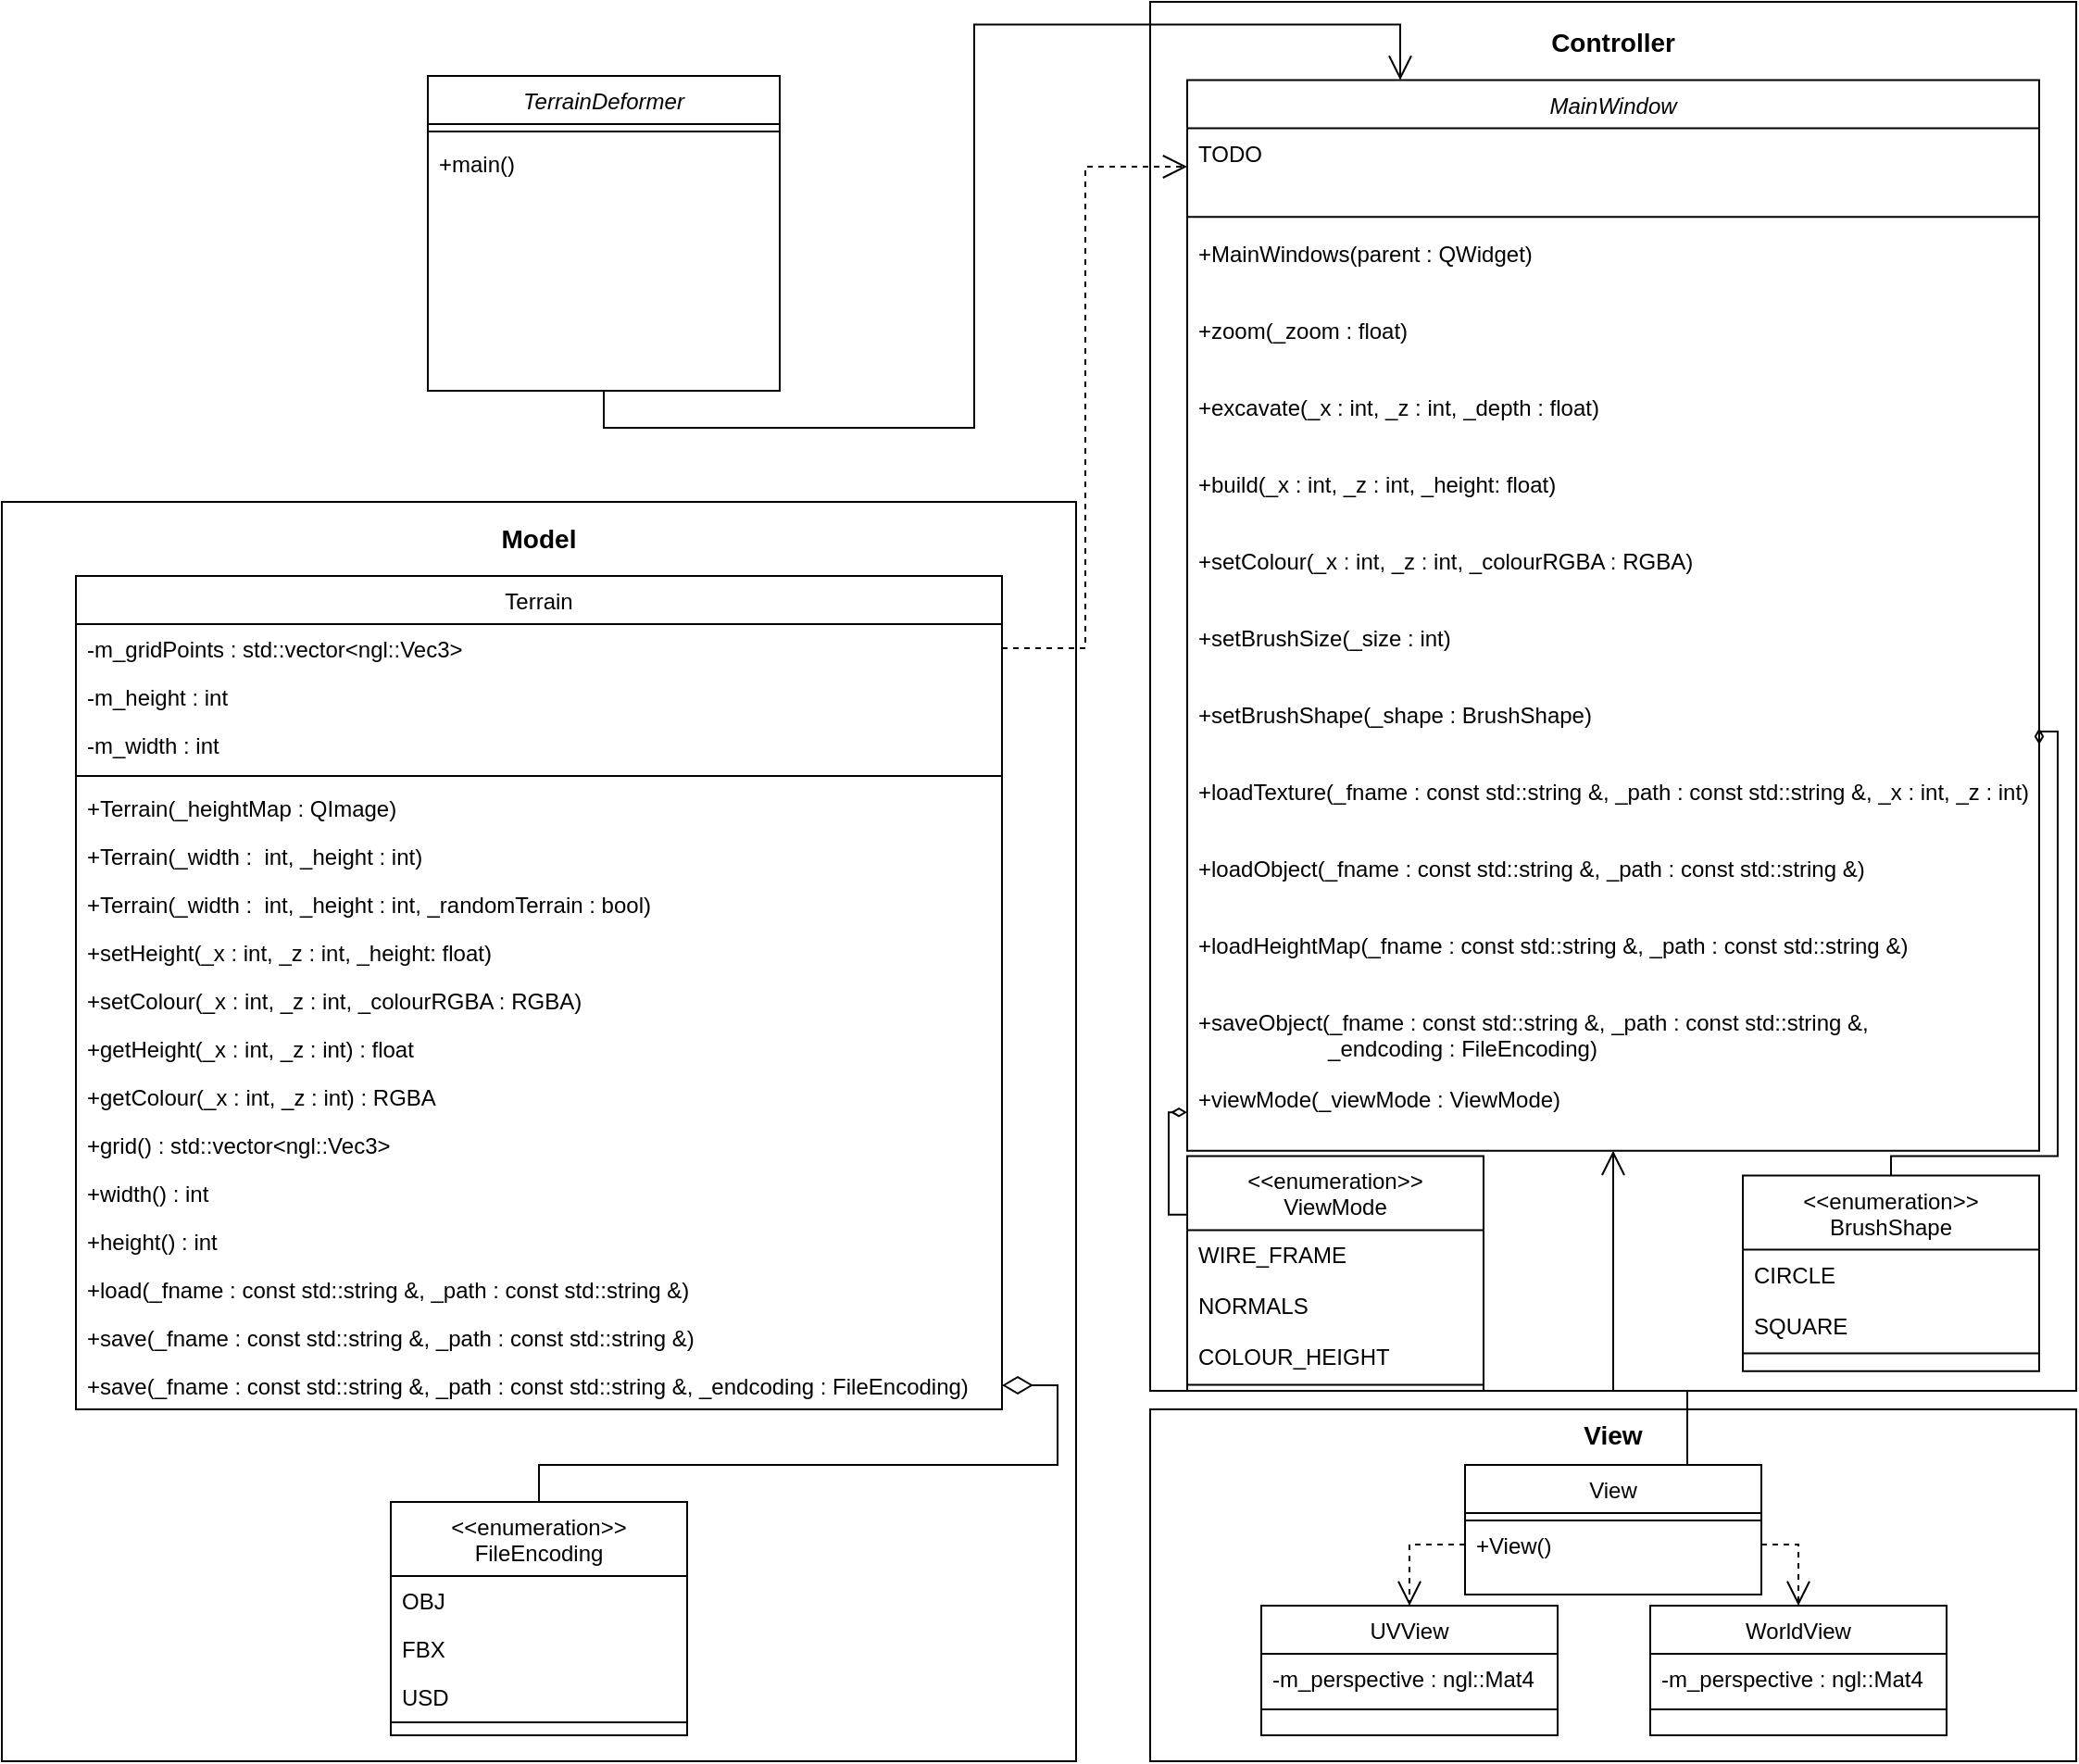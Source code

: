 <mxfile version="13.10.0" type="github">
  <diagram id="C5RBs43oDa-KdzZeNtuy" name="Page-1">
    <mxGraphModel dx="2858" dy="1007" grid="1" gridSize="10" guides="1" tooltips="1" connect="1" arrows="1" fold="1" page="1" pageScale="1" pageWidth="827" pageHeight="1169" math="0" shadow="0">
      <root>
        <mxCell id="WIyWlLk6GJQsqaUBKTNV-0" />
        <mxCell id="WIyWlLk6GJQsqaUBKTNV-1" parent="WIyWlLk6GJQsqaUBKTNV-0" />
        <mxCell id="r7S4rDcAENztv8tcb6Fl-35" value="" style="group" parent="WIyWlLk6GJQsqaUBKTNV-1" vertex="1" connectable="0">
          <mxGeometry x="-270" y="440" width="580" height="680" as="geometry" />
        </mxCell>
        <mxCell id="r7S4rDcAENztv8tcb6Fl-32" value="" style="rounded=0;whiteSpace=wrap;html=1;fillColor=none;" parent="r7S4rDcAENztv8tcb6Fl-35" vertex="1">
          <mxGeometry width="580" height="680" as="geometry" />
        </mxCell>
        <mxCell id="r7S4rDcAENztv8tcb6Fl-33" value="Model" style="text;html=1;strokeColor=none;fillColor=none;align=center;verticalAlign=middle;whiteSpace=wrap;rounded=0;fontSize=14;fontStyle=1" parent="r7S4rDcAENztv8tcb6Fl-35" vertex="1">
          <mxGeometry x="260" y="10" width="60" height="20" as="geometry" />
        </mxCell>
        <mxCell id="r7S4rDcAENztv8tcb6Fl-39" value="" style="group" parent="WIyWlLk6GJQsqaUBKTNV-1" vertex="1" connectable="0">
          <mxGeometry x="350" y="170" width="500" height="750" as="geometry" />
        </mxCell>
        <mxCell id="r7S4rDcAENztv8tcb6Fl-40" value="" style="rounded=0;whiteSpace=wrap;html=1;fillColor=none;" parent="r7S4rDcAENztv8tcb6Fl-39" vertex="1">
          <mxGeometry width="500" height="750" as="geometry" />
        </mxCell>
        <mxCell id="r7S4rDcAENztv8tcb6Fl-41" value="Controller" style="text;html=1;strokeColor=none;fillColor=none;align=center;verticalAlign=middle;whiteSpace=wrap;rounded=0;fontSize=14;fontStyle=1" parent="r7S4rDcAENztv8tcb6Fl-39" vertex="1">
          <mxGeometry x="224.138" y="11.029" width="51.724" height="22.059" as="geometry" />
        </mxCell>
        <mxCell id="r7S4rDcAENztv8tcb6Fl-42" value="MainWindow" style="swimlane;fontStyle=2;align=center;verticalAlign=top;childLayout=stackLayout;horizontal=1;startSize=26;horizontalStack=0;resizeParent=1;resizeLast=0;collapsible=1;marginBottom=0;rounded=0;shadow=0;strokeWidth=1;" parent="r7S4rDcAENztv8tcb6Fl-39" vertex="1">
          <mxGeometry x="20" y="42.25" width="460" height="578.128" as="geometry">
            <mxRectangle x="230" y="140" width="160" height="26" as="alternateBounds" />
          </mxGeometry>
        </mxCell>
        <mxCell id="r7S4rDcAENztv8tcb6Fl-43" value="TODO" style="text;align=left;verticalAlign=top;spacingLeft=4;spacingRight=4;overflow=hidden;rotatable=0;points=[[0,0.5],[1,0.5]];portConstraint=eastwest;" parent="r7S4rDcAENztv8tcb6Fl-42" vertex="1">
          <mxGeometry y="26" width="460" height="41.489" as="geometry" />
        </mxCell>
        <mxCell id="r7S4rDcAENztv8tcb6Fl-46" value="" style="line;html=1;strokeWidth=1;align=left;verticalAlign=middle;spacingTop=-1;spacingLeft=3;spacingRight=3;rotatable=0;labelPosition=right;points=[];portConstraint=eastwest;" parent="r7S4rDcAENztv8tcb6Fl-42" vertex="1">
          <mxGeometry y="67.489" width="460" height="12.766" as="geometry" />
        </mxCell>
        <mxCell id="r7S4rDcAENztv8tcb6Fl-47" value="+MainWindows(parent : QWidget)" style="text;align=left;verticalAlign=top;spacingLeft=4;spacingRight=4;overflow=hidden;rotatable=0;points=[[0,0.5],[1,0.5]];portConstraint=eastwest;" parent="r7S4rDcAENztv8tcb6Fl-42" vertex="1">
          <mxGeometry y="80.255" width="460" height="41.489" as="geometry" />
        </mxCell>
        <mxCell id="zmSMkZhiGdsvBVy468h6-0" value="+zoom(_zoom : float)" style="text;align=left;verticalAlign=top;spacingLeft=4;spacingRight=4;overflow=hidden;rotatable=0;points=[[0,0.5],[1,0.5]];portConstraint=eastwest;" vertex="1" parent="r7S4rDcAENztv8tcb6Fl-42">
          <mxGeometry y="121.745" width="460" height="41.489" as="geometry" />
        </mxCell>
        <mxCell id="zmSMkZhiGdsvBVy468h6-1" value="+excavate(_x : int, _z : int, _depth : float)" style="text;align=left;verticalAlign=top;spacingLeft=4;spacingRight=4;overflow=hidden;rotatable=0;points=[[0,0.5],[1,0.5]];portConstraint=eastwest;" vertex="1" parent="r7S4rDcAENztv8tcb6Fl-42">
          <mxGeometry y="163.234" width="460" height="41.489" as="geometry" />
        </mxCell>
        <mxCell id="zmSMkZhiGdsvBVy468h6-2" value="+build(_x : int, _z : int, _height: float)" style="text;align=left;verticalAlign=top;spacingLeft=4;spacingRight=4;overflow=hidden;rotatable=0;points=[[0,0.5],[1,0.5]];portConstraint=eastwest;" vertex="1" parent="r7S4rDcAENztv8tcb6Fl-42">
          <mxGeometry y="204.723" width="460" height="41.489" as="geometry" />
        </mxCell>
        <mxCell id="zmSMkZhiGdsvBVy468h6-3" value="+setColour(_x : int, _z : int, _colourRGBA : RGBA)" style="text;align=left;verticalAlign=top;spacingLeft=4;spacingRight=4;overflow=hidden;rotatable=0;points=[[0,0.5],[1,0.5]];portConstraint=eastwest;" vertex="1" parent="r7S4rDcAENztv8tcb6Fl-42">
          <mxGeometry y="246.213" width="460" height="41.489" as="geometry" />
        </mxCell>
        <mxCell id="zmSMkZhiGdsvBVy468h6-9" value="+setBrushSize(_size : int)" style="text;align=left;verticalAlign=top;spacingLeft=4;spacingRight=4;overflow=hidden;rotatable=0;points=[[0,0.5],[1,0.5]];portConstraint=eastwest;" vertex="1" parent="r7S4rDcAENztv8tcb6Fl-42">
          <mxGeometry y="287.702" width="460" height="41.489" as="geometry" />
        </mxCell>
        <mxCell id="zmSMkZhiGdsvBVy468h6-10" value="+setBrushShape(_shape : BrushShape)" style="text;align=left;verticalAlign=top;spacingLeft=4;spacingRight=4;overflow=hidden;rotatable=0;points=[[0,0.5],[1,0.5]];portConstraint=eastwest;" vertex="1" parent="r7S4rDcAENztv8tcb6Fl-42">
          <mxGeometry y="329.191" width="460" height="41.489" as="geometry" />
        </mxCell>
        <mxCell id="zmSMkZhiGdsvBVy468h6-4" value="+loadTexture(_fname : const std::string &amp;, _path : const std::string &amp;, _x : int, _z : int)" style="text;align=left;verticalAlign=top;spacingLeft=4;spacingRight=4;overflow=hidden;rotatable=0;points=[[0,0.5],[1,0.5]];portConstraint=eastwest;" vertex="1" parent="r7S4rDcAENztv8tcb6Fl-42">
          <mxGeometry y="370.681" width="460" height="41.489" as="geometry" />
        </mxCell>
        <mxCell id="zmSMkZhiGdsvBVy468h6-5" value="+loadObject(_fname : const std::string &amp;, _path : const std::string &amp;)" style="text;align=left;verticalAlign=top;spacingLeft=4;spacingRight=4;overflow=hidden;rotatable=0;points=[[0,0.5],[1,0.5]];portConstraint=eastwest;" vertex="1" parent="r7S4rDcAENztv8tcb6Fl-42">
          <mxGeometry y="412.17" width="460" height="41.489" as="geometry" />
        </mxCell>
        <mxCell id="zmSMkZhiGdsvBVy468h6-6" value="+loadHeightMap(_fname : const std::string &amp;, _path : const std::string &amp;)" style="text;align=left;verticalAlign=top;spacingLeft=4;spacingRight=4;overflow=hidden;rotatable=0;points=[[0,0.5],[1,0.5]];portConstraint=eastwest;" vertex="1" parent="r7S4rDcAENztv8tcb6Fl-42">
          <mxGeometry y="453.66" width="460" height="41.489" as="geometry" />
        </mxCell>
        <mxCell id="zmSMkZhiGdsvBVy468h6-8" value="+saveObject(_fname : const std::string &amp;, _path : const std::string &amp;,&#xa;                     _endcoding : FileEncoding)" style="text;align=left;verticalAlign=top;spacingLeft=4;spacingRight=4;overflow=hidden;rotatable=0;points=[[0,0.5],[1,0.5]];portConstraint=eastwest;" vertex="1" parent="r7S4rDcAENztv8tcb6Fl-42">
          <mxGeometry y="495.149" width="460" height="41.489" as="geometry" />
        </mxCell>
        <mxCell id="zmSMkZhiGdsvBVy468h6-7" value="+viewMode(_viewMode : ViewMode)" style="text;align=left;verticalAlign=top;spacingLeft=4;spacingRight=4;overflow=hidden;rotatable=0;points=[[0,0.5],[1,0.5]];portConstraint=eastwest;" vertex="1" parent="r7S4rDcAENztv8tcb6Fl-42">
          <mxGeometry y="536.638" width="460" height="41.489" as="geometry" />
        </mxCell>
        <mxCell id="zmSMkZhiGdsvBVy468h6-11" value="&lt;&lt;enumeration&gt;&gt;&#xa;BrushShape" style="swimlane;fontStyle=0;align=center;verticalAlign=top;childLayout=stackLayout;horizontal=1;startSize=40;horizontalStack=0;resizeParent=1;resizeLast=0;collapsible=1;marginBottom=0;rounded=0;shadow=0;strokeWidth=1;" vertex="1" parent="r7S4rDcAENztv8tcb6Fl-39">
          <mxGeometry x="320" y="633.803" width="160" height="105.634" as="geometry">
            <mxRectangle x="340" y="380" width="170" height="26" as="alternateBounds" />
          </mxGeometry>
        </mxCell>
        <mxCell id="zmSMkZhiGdsvBVy468h6-12" value="CIRCLE" style="text;align=left;verticalAlign=top;spacingLeft=4;spacingRight=4;overflow=hidden;rotatable=0;points=[[0,0.5],[1,0.5]];portConstraint=eastwest;" vertex="1" parent="zmSMkZhiGdsvBVy468h6-11">
          <mxGeometry y="40" width="160" height="27.465" as="geometry" />
        </mxCell>
        <mxCell id="zmSMkZhiGdsvBVy468h6-13" value="SQUARE" style="text;align=left;verticalAlign=top;spacingLeft=4;spacingRight=4;overflow=hidden;rotatable=0;points=[[0,0.5],[1,0.5]];portConstraint=eastwest;" vertex="1" parent="zmSMkZhiGdsvBVy468h6-11">
          <mxGeometry y="67.465" width="160" height="27.465" as="geometry" />
        </mxCell>
        <mxCell id="zmSMkZhiGdsvBVy468h6-15" value="" style="line;html=1;strokeWidth=1;align=left;verticalAlign=middle;spacingTop=-1;spacingLeft=3;spacingRight=3;rotatable=0;labelPosition=right;points=[];portConstraint=eastwest;" vertex="1" parent="zmSMkZhiGdsvBVy468h6-11">
          <mxGeometry y="94.93" width="160" height="2.113" as="geometry" />
        </mxCell>
        <mxCell id="zmSMkZhiGdsvBVy468h6-16" style="edgeStyle=orthogonalEdgeStyle;rounded=0;orthogonalLoop=1;jettySize=auto;html=1;exitX=1;exitY=0.5;exitDx=0;exitDy=0;entryX=0.5;entryY=0;entryDx=0;entryDy=0;endArrow=none;endFill=0;startArrow=diamondThin;startFill=0;" edge="1" parent="r7S4rDcAENztv8tcb6Fl-39" source="zmSMkZhiGdsvBVy468h6-10" target="zmSMkZhiGdsvBVy468h6-11">
          <mxGeometry relative="1" as="geometry">
            <Array as="points">
              <mxPoint x="490" y="394.014" />
              <mxPoint x="490" y="623.239" />
              <mxPoint x="400" y="623.239" />
            </Array>
          </mxGeometry>
        </mxCell>
        <mxCell id="zmSMkZhiGdsvBVy468h6-17" value="&lt;&lt;enumeration&gt;&gt;&#xa;ViewMode" style="swimlane;fontStyle=0;align=center;verticalAlign=top;childLayout=stackLayout;horizontal=1;startSize=40;horizontalStack=0;resizeParent=1;resizeLast=0;collapsible=1;marginBottom=0;rounded=0;shadow=0;strokeWidth=1;" vertex="1" parent="r7S4rDcAENztv8tcb6Fl-39">
          <mxGeometry x="20" y="623.243" width="160" height="126.761" as="geometry">
            <mxRectangle x="340" y="380" width="170" height="26" as="alternateBounds" />
          </mxGeometry>
        </mxCell>
        <mxCell id="zmSMkZhiGdsvBVy468h6-18" value="WIRE_FRAME" style="text;align=left;verticalAlign=top;spacingLeft=4;spacingRight=4;overflow=hidden;rotatable=0;points=[[0,0.5],[1,0.5]];portConstraint=eastwest;" vertex="1" parent="zmSMkZhiGdsvBVy468h6-17">
          <mxGeometry y="40" width="160" height="27.465" as="geometry" />
        </mxCell>
        <mxCell id="zmSMkZhiGdsvBVy468h6-21" value="NORMALS" style="text;align=left;verticalAlign=top;spacingLeft=4;spacingRight=4;overflow=hidden;rotatable=0;points=[[0,0.5],[1,0.5]];portConstraint=eastwest;" vertex="1" parent="zmSMkZhiGdsvBVy468h6-17">
          <mxGeometry y="67.465" width="160" height="27.465" as="geometry" />
        </mxCell>
        <mxCell id="zmSMkZhiGdsvBVy468h6-19" value="COLOUR_HEIGHT" style="text;align=left;verticalAlign=top;spacingLeft=4;spacingRight=4;overflow=hidden;rotatable=0;points=[[0,0.5],[1,0.5]];portConstraint=eastwest;" vertex="1" parent="zmSMkZhiGdsvBVy468h6-17">
          <mxGeometry y="94.93" width="160" height="27.465" as="geometry" />
        </mxCell>
        <mxCell id="zmSMkZhiGdsvBVy468h6-20" value="" style="line;html=1;strokeWidth=1;align=left;verticalAlign=middle;spacingTop=-1;spacingLeft=3;spacingRight=3;rotatable=0;labelPosition=right;points=[];portConstraint=eastwest;" vertex="1" parent="zmSMkZhiGdsvBVy468h6-17">
          <mxGeometry y="122.394" width="160" height="2.113" as="geometry" />
        </mxCell>
        <mxCell id="zmSMkZhiGdsvBVy468h6-22" style="edgeStyle=orthogonalEdgeStyle;rounded=0;orthogonalLoop=1;jettySize=auto;html=1;exitX=0;exitY=0.5;exitDx=0;exitDy=0;entryX=0;entryY=0.25;entryDx=0;entryDy=0;startArrow=diamondThin;startFill=0;endArrow=none;endFill=0;" edge="1" parent="r7S4rDcAENztv8tcb6Fl-39" source="zmSMkZhiGdsvBVy468h6-7" target="zmSMkZhiGdsvBVy468h6-17">
          <mxGeometry relative="1" as="geometry">
            <Array as="points">
              <mxPoint x="10" y="600" />
              <mxPoint x="10" y="655" />
            </Array>
          </mxGeometry>
        </mxCell>
        <mxCell id="zkfFHV4jXpPFQw0GAbJ--6" value="Terrain" style="swimlane;fontStyle=0;align=center;verticalAlign=top;childLayout=stackLayout;horizontal=1;startSize=26;horizontalStack=0;resizeParent=1;resizeLast=0;collapsible=1;marginBottom=0;rounded=0;shadow=0;strokeWidth=1;" parent="WIyWlLk6GJQsqaUBKTNV-1" vertex="1">
          <mxGeometry x="-230" y="480" width="500" height="450" as="geometry">
            <mxRectangle x="80" y="480" width="160" height="26" as="alternateBounds" />
          </mxGeometry>
        </mxCell>
        <mxCell id="zkfFHV4jXpPFQw0GAbJ--7" value="-m_gridPoints : std::vector&lt;ngl::Vec3&gt;" style="text;align=left;verticalAlign=top;spacingLeft=4;spacingRight=4;overflow=hidden;rotatable=0;points=[[0,0.5],[1,0.5]];portConstraint=eastwest;" parent="zkfFHV4jXpPFQw0GAbJ--6" vertex="1">
          <mxGeometry y="26" width="500" height="26" as="geometry" />
        </mxCell>
        <mxCell id="r7S4rDcAENztv8tcb6Fl-4" value="-m_height : int" style="text;align=left;verticalAlign=top;spacingLeft=4;spacingRight=4;overflow=hidden;rotatable=0;points=[[0,0.5],[1,0.5]];portConstraint=eastwest;" parent="zkfFHV4jXpPFQw0GAbJ--6" vertex="1">
          <mxGeometry y="52" width="500" height="26" as="geometry" />
        </mxCell>
        <mxCell id="r7S4rDcAENztv8tcb6Fl-5" value="-m_width : int" style="text;align=left;verticalAlign=top;spacingLeft=4;spacingRight=4;overflow=hidden;rotatable=0;points=[[0,0.5],[1,0.5]];portConstraint=eastwest;" parent="zkfFHV4jXpPFQw0GAbJ--6" vertex="1">
          <mxGeometry y="78" width="500" height="26" as="geometry" />
        </mxCell>
        <mxCell id="zkfFHV4jXpPFQw0GAbJ--9" value="" style="line;html=1;strokeWidth=1;align=left;verticalAlign=middle;spacingTop=-1;spacingLeft=3;spacingRight=3;rotatable=0;labelPosition=right;points=[];portConstraint=eastwest;" parent="zkfFHV4jXpPFQw0GAbJ--6" vertex="1">
          <mxGeometry y="104" width="500" height="8" as="geometry" />
        </mxCell>
        <mxCell id="zkfFHV4jXpPFQw0GAbJ--11" value="+Terrain(_heightMap : QImage)" style="text;align=left;verticalAlign=top;spacingLeft=4;spacingRight=4;overflow=hidden;rotatable=0;points=[[0,0.5],[1,0.5]];portConstraint=eastwest;" parent="zkfFHV4jXpPFQw0GAbJ--6" vertex="1">
          <mxGeometry y="112" width="500" height="26" as="geometry" />
        </mxCell>
        <mxCell id="r7S4rDcAENztv8tcb6Fl-6" value="+Terrain(_width :  int, _height : int)" style="text;align=left;verticalAlign=top;spacingLeft=4;spacingRight=4;overflow=hidden;rotatable=0;points=[[0,0.5],[1,0.5]];portConstraint=eastwest;" parent="zkfFHV4jXpPFQw0GAbJ--6" vertex="1">
          <mxGeometry y="138" width="500" height="26" as="geometry" />
        </mxCell>
        <mxCell id="r7S4rDcAENztv8tcb6Fl-7" value="+Terrain(_width :  int, _height : int, _randomTerrain : bool)" style="text;align=left;verticalAlign=top;spacingLeft=4;spacingRight=4;overflow=hidden;rotatable=0;points=[[0,0.5],[1,0.5]];portConstraint=eastwest;" parent="zkfFHV4jXpPFQw0GAbJ--6" vertex="1">
          <mxGeometry y="164" width="500" height="26" as="geometry" />
        </mxCell>
        <mxCell id="r7S4rDcAENztv8tcb6Fl-0" value="+setHeight(_x : int, _z : int, _height: float)" style="text;align=left;verticalAlign=top;spacingLeft=4;spacingRight=4;overflow=hidden;rotatable=0;points=[[0,0.5],[1,0.5]];portConstraint=eastwest;" parent="zkfFHV4jXpPFQw0GAbJ--6" vertex="1">
          <mxGeometry y="190" width="500" height="26" as="geometry" />
        </mxCell>
        <mxCell id="r7S4rDcAENztv8tcb6Fl-1" value="+setColour(_x : int, _z : int, _colourRGBA : RGBA)" style="text;align=left;verticalAlign=top;spacingLeft=4;spacingRight=4;overflow=hidden;rotatable=0;points=[[0,0.5],[1,0.5]];portConstraint=eastwest;" parent="zkfFHV4jXpPFQw0GAbJ--6" vertex="1">
          <mxGeometry y="216" width="500" height="26" as="geometry" />
        </mxCell>
        <mxCell id="r7S4rDcAENztv8tcb6Fl-16" value="+getHeight(_x : int, _z : int) : float" style="text;align=left;verticalAlign=top;spacingLeft=4;spacingRight=4;overflow=hidden;rotatable=0;points=[[0,0.5],[1,0.5]];portConstraint=eastwest;" parent="zkfFHV4jXpPFQw0GAbJ--6" vertex="1">
          <mxGeometry y="242" width="500" height="26" as="geometry" />
        </mxCell>
        <mxCell id="r7S4rDcAENztv8tcb6Fl-17" value="+getColour(_x : int, _z : int) : RGBA" style="text;align=left;verticalAlign=top;spacingLeft=4;spacingRight=4;overflow=hidden;rotatable=0;points=[[0,0.5],[1,0.5]];portConstraint=eastwest;" parent="zkfFHV4jXpPFQw0GAbJ--6" vertex="1">
          <mxGeometry y="268" width="500" height="26" as="geometry" />
        </mxCell>
        <mxCell id="r7S4rDcAENztv8tcb6Fl-3" value="+grid() : std::vector&lt;ngl::Vec3&gt;" style="text;align=left;verticalAlign=top;spacingLeft=4;spacingRight=4;overflow=hidden;rotatable=0;points=[[0,0.5],[1,0.5]];portConstraint=eastwest;" parent="zkfFHV4jXpPFQw0GAbJ--6" vertex="1">
          <mxGeometry y="294" width="500" height="26" as="geometry" />
        </mxCell>
        <mxCell id="r7S4rDcAENztv8tcb6Fl-18" value="+width() : int" style="text;align=left;verticalAlign=top;spacingLeft=4;spacingRight=4;overflow=hidden;rotatable=0;points=[[0,0.5],[1,0.5]];portConstraint=eastwest;" parent="zkfFHV4jXpPFQw0GAbJ--6" vertex="1">
          <mxGeometry y="320" width="500" height="26" as="geometry" />
        </mxCell>
        <mxCell id="r7S4rDcAENztv8tcb6Fl-21" value="+height() : int" style="text;align=left;verticalAlign=top;spacingLeft=4;spacingRight=4;overflow=hidden;rotatable=0;points=[[0,0.5],[1,0.5]];portConstraint=eastwest;" parent="zkfFHV4jXpPFQw0GAbJ--6" vertex="1">
          <mxGeometry y="346" width="500" height="26" as="geometry" />
        </mxCell>
        <mxCell id="r7S4rDcAENztv8tcb6Fl-2" value="+load(_fname : const std::string &amp;, _path : const std::string &amp;)" style="text;align=left;verticalAlign=top;spacingLeft=4;spacingRight=4;overflow=hidden;rotatable=0;points=[[0,0.5],[1,0.5]];portConstraint=eastwest;" parent="zkfFHV4jXpPFQw0GAbJ--6" vertex="1">
          <mxGeometry y="372" width="500" height="26" as="geometry" />
        </mxCell>
        <mxCell id="r7S4rDcAENztv8tcb6Fl-8" value="+save(_fname : const std::string &amp;, _path : const std::string &amp;)" style="text;align=left;verticalAlign=top;spacingLeft=4;spacingRight=4;overflow=hidden;rotatable=0;points=[[0,0.5],[1,0.5]];portConstraint=eastwest;" parent="zkfFHV4jXpPFQw0GAbJ--6" vertex="1">
          <mxGeometry y="398" width="500" height="26" as="geometry" />
        </mxCell>
        <mxCell id="r7S4rDcAENztv8tcb6Fl-9" value="+save(_fname : const std::string &amp;, _path : const std::string &amp;, _endcoding : FileEncoding)" style="text;align=left;verticalAlign=top;spacingLeft=4;spacingRight=4;overflow=hidden;rotatable=0;points=[[0,0.5],[1,0.5]];portConstraint=eastwest;" parent="zkfFHV4jXpPFQw0GAbJ--6" vertex="1">
          <mxGeometry y="424" width="500" height="26" as="geometry" />
        </mxCell>
        <mxCell id="r7S4rDcAENztv8tcb6Fl-11" value="&lt;&lt;enumeration&gt;&gt;&#xa;FileEncoding" style="swimlane;fontStyle=0;align=center;verticalAlign=top;childLayout=stackLayout;horizontal=1;startSize=40;horizontalStack=0;resizeParent=1;resizeLast=0;collapsible=1;marginBottom=0;rounded=0;shadow=0;strokeWidth=1;" parent="WIyWlLk6GJQsqaUBKTNV-1" vertex="1">
          <mxGeometry x="-60" y="980" width="160" height="126" as="geometry">
            <mxRectangle x="340" y="380" width="170" height="26" as="alternateBounds" />
          </mxGeometry>
        </mxCell>
        <mxCell id="r7S4rDcAENztv8tcb6Fl-12" value="OBJ" style="text;align=left;verticalAlign=top;spacingLeft=4;spacingRight=4;overflow=hidden;rotatable=0;points=[[0,0.5],[1,0.5]];portConstraint=eastwest;" parent="r7S4rDcAENztv8tcb6Fl-11" vertex="1">
          <mxGeometry y="40" width="160" height="26" as="geometry" />
        </mxCell>
        <mxCell id="r7S4rDcAENztv8tcb6Fl-14" value="FBX" style="text;align=left;verticalAlign=top;spacingLeft=4;spacingRight=4;overflow=hidden;rotatable=0;points=[[0,0.5],[1,0.5]];portConstraint=eastwest;" parent="r7S4rDcAENztv8tcb6Fl-11" vertex="1">
          <mxGeometry y="66" width="160" height="26" as="geometry" />
        </mxCell>
        <mxCell id="r7S4rDcAENztv8tcb6Fl-15" value="USD" style="text;align=left;verticalAlign=top;spacingLeft=4;spacingRight=4;overflow=hidden;rotatable=0;points=[[0,0.5],[1,0.5]];portConstraint=eastwest;" parent="r7S4rDcAENztv8tcb6Fl-11" vertex="1">
          <mxGeometry y="92" width="160" height="26" as="geometry" />
        </mxCell>
        <mxCell id="r7S4rDcAENztv8tcb6Fl-13" value="" style="line;html=1;strokeWidth=1;align=left;verticalAlign=middle;spacingTop=-1;spacingLeft=3;spacingRight=3;rotatable=0;labelPosition=right;points=[];portConstraint=eastwest;" parent="r7S4rDcAENztv8tcb6Fl-11" vertex="1">
          <mxGeometry y="118" width="160" height="2" as="geometry" />
        </mxCell>
        <mxCell id="r7S4rDcAENztv8tcb6Fl-24" style="edgeStyle=orthogonalEdgeStyle;rounded=0;orthogonalLoop=1;jettySize=auto;html=1;exitX=1;exitY=0.5;exitDx=0;exitDy=0;entryX=0.5;entryY=0;entryDx=0;entryDy=0;startArrow=diamondThin;startFill=0;endArrow=none;endFill=0;strokeWidth=1;jumpSize=10;endSize=11;startSize=14;" parent="WIyWlLk6GJQsqaUBKTNV-1" source="r7S4rDcAENztv8tcb6Fl-9" target="r7S4rDcAENztv8tcb6Fl-11" edge="1">
          <mxGeometry relative="1" as="geometry" />
        </mxCell>
        <mxCell id="r7S4rDcAENztv8tcb6Fl-36" value="" style="group" parent="WIyWlLk6GJQsqaUBKTNV-1" vertex="1" connectable="0">
          <mxGeometry x="350" y="930" width="500" height="190" as="geometry" />
        </mxCell>
        <mxCell id="r7S4rDcAENztv8tcb6Fl-37" value="" style="rounded=0;whiteSpace=wrap;html=1;fillColor=none;" parent="r7S4rDcAENztv8tcb6Fl-36" vertex="1">
          <mxGeometry width="500.0" height="190" as="geometry" />
        </mxCell>
        <mxCell id="r7S4rDcAENztv8tcb6Fl-38" value="View" style="text;html=1;strokeColor=none;fillColor=none;align=center;verticalAlign=middle;whiteSpace=wrap;rounded=0;fontSize=14;fontStyle=1" parent="r7S4rDcAENztv8tcb6Fl-36" vertex="1">
          <mxGeometry x="224.138" y="11.176" width="51.724" height="5.588" as="geometry" />
        </mxCell>
        <mxCell id="r7S4rDcAENztv8tcb6Fl-56" value="View" style="swimlane;fontStyle=0;align=center;verticalAlign=top;childLayout=stackLayout;horizontal=1;startSize=26;horizontalStack=0;resizeParent=1;resizeLast=0;collapsible=1;marginBottom=0;rounded=0;shadow=0;strokeWidth=1;" parent="r7S4rDcAENztv8tcb6Fl-36" vertex="1">
          <mxGeometry x="170" y="30" width="160" height="70" as="geometry">
            <mxRectangle x="340" y="380" width="170" height="26" as="alternateBounds" />
          </mxGeometry>
        </mxCell>
        <mxCell id="r7S4rDcAENztv8tcb6Fl-58" value="" style="line;html=1;strokeWidth=1;align=left;verticalAlign=middle;spacingTop=-1;spacingLeft=3;spacingRight=3;rotatable=0;labelPosition=right;points=[];portConstraint=eastwest;" parent="r7S4rDcAENztv8tcb6Fl-56" vertex="1">
          <mxGeometry y="26" width="160" height="8" as="geometry" />
        </mxCell>
        <mxCell id="r7S4rDcAENztv8tcb6Fl-60" value="+View()" style="text;align=left;verticalAlign=top;spacingLeft=4;spacingRight=4;overflow=hidden;rotatable=0;points=[[0,0.5],[1,0.5]];portConstraint=eastwest;" parent="r7S4rDcAENztv8tcb6Fl-36" vertex="1">
          <mxGeometry x="170" y="60" width="160" height="26" as="geometry" />
        </mxCell>
        <mxCell id="r7S4rDcAENztv8tcb6Fl-48" style="edgeStyle=orthogonalEdgeStyle;rounded=0;jumpSize=13;orthogonalLoop=1;jettySize=auto;html=1;exitX=1;exitY=0.5;exitDx=0;exitDy=0;entryX=0;entryY=0.5;entryDx=0;entryDy=0;startArrow=none;startFill=0;startSize=14;endArrow=open;endFill=0;endSize=11;strokeWidth=1;fontSize=14;dashed=1;" parent="WIyWlLk6GJQsqaUBKTNV-1" source="zkfFHV4jXpPFQw0GAbJ--7" target="r7S4rDcAENztv8tcb6Fl-43" edge="1">
          <mxGeometry relative="1" as="geometry" />
        </mxCell>
        <mxCell id="r7S4rDcAENztv8tcb6Fl-55" style="edgeStyle=orthogonalEdgeStyle;rounded=0;jumpSize=13;orthogonalLoop=1;jettySize=auto;html=1;exitX=0.5;exitY=1;exitDx=0;exitDy=0;entryX=0.25;entryY=0;entryDx=0;entryDy=0;startArrow=none;startFill=0;startSize=14;endArrow=open;endFill=0;endSize=11;strokeWidth=1;fontSize=14;" parent="WIyWlLk6GJQsqaUBKTNV-1" source="r7S4rDcAENztv8tcb6Fl-49" target="r7S4rDcAENztv8tcb6Fl-42" edge="1">
          <mxGeometry relative="1" as="geometry" />
        </mxCell>
        <mxCell id="r7S4rDcAENztv8tcb6Fl-49" value="TerrainDeformer" style="swimlane;fontStyle=2;align=center;verticalAlign=top;childLayout=stackLayout;horizontal=1;startSize=26;horizontalStack=0;resizeParent=1;resizeLast=0;collapsible=1;marginBottom=0;rounded=0;shadow=0;strokeWidth=1;" parent="WIyWlLk6GJQsqaUBKTNV-1" vertex="1">
          <mxGeometry x="-40" y="210" width="190" height="170" as="geometry">
            <mxRectangle x="230" y="140" width="160" height="26" as="alternateBounds" />
          </mxGeometry>
        </mxCell>
        <mxCell id="r7S4rDcAENztv8tcb6Fl-53" value="" style="line;html=1;strokeWidth=1;align=left;verticalAlign=middle;spacingTop=-1;spacingLeft=3;spacingRight=3;rotatable=0;labelPosition=right;points=[];portConstraint=eastwest;" parent="r7S4rDcAENztv8tcb6Fl-49" vertex="1">
          <mxGeometry y="26" width="190" height="8" as="geometry" />
        </mxCell>
        <mxCell id="r7S4rDcAENztv8tcb6Fl-54" value="+main()" style="text;align=left;verticalAlign=top;spacingLeft=4;spacingRight=4;overflow=hidden;rotatable=0;points=[[0,0.5],[1,0.5]];portConstraint=eastwest;" parent="r7S4rDcAENztv8tcb6Fl-49" vertex="1">
          <mxGeometry y="34" width="190" height="26" as="geometry" />
        </mxCell>
        <mxCell id="r7S4rDcAENztv8tcb6Fl-25" value="UVView" style="swimlane;fontStyle=0;align=center;verticalAlign=top;childLayout=stackLayout;horizontal=1;startSize=26;horizontalStack=0;resizeParent=1;resizeLast=0;collapsible=1;marginBottom=0;rounded=0;shadow=0;strokeWidth=1;" parent="WIyWlLk6GJQsqaUBKTNV-1" vertex="1">
          <mxGeometry x="410" y="1036" width="160" height="70" as="geometry">
            <mxRectangle x="340" y="380" width="170" height="26" as="alternateBounds" />
          </mxGeometry>
        </mxCell>
        <mxCell id="r7S4rDcAENztv8tcb6Fl-26" value="-m_perspective : ngl::Mat4" style="text;align=left;verticalAlign=top;spacingLeft=4;spacingRight=4;overflow=hidden;rotatable=0;points=[[0,0.5],[1,0.5]];portConstraint=eastwest;" parent="r7S4rDcAENztv8tcb6Fl-25" vertex="1">
          <mxGeometry y="26" width="160" height="26" as="geometry" />
        </mxCell>
        <mxCell id="r7S4rDcAENztv8tcb6Fl-27" value="" style="line;html=1;strokeWidth=1;align=left;verticalAlign=middle;spacingTop=-1;spacingLeft=3;spacingRight=3;rotatable=0;labelPosition=right;points=[];portConstraint=eastwest;" parent="r7S4rDcAENztv8tcb6Fl-25" vertex="1">
          <mxGeometry y="52" width="160" height="8" as="geometry" />
        </mxCell>
        <mxCell id="r7S4rDcAENztv8tcb6Fl-28" value="WorldView" style="swimlane;fontStyle=0;align=center;verticalAlign=top;childLayout=stackLayout;horizontal=1;startSize=26;horizontalStack=0;resizeParent=1;resizeLast=0;collapsible=1;marginBottom=0;rounded=0;shadow=0;strokeWidth=1;" parent="WIyWlLk6GJQsqaUBKTNV-1" vertex="1">
          <mxGeometry x="620" y="1036" width="160" height="70" as="geometry">
            <mxRectangle x="340" y="380" width="170" height="26" as="alternateBounds" />
          </mxGeometry>
        </mxCell>
        <mxCell id="r7S4rDcAENztv8tcb6Fl-29" value="-m_perspective : ngl::Mat4" style="text;align=left;verticalAlign=top;spacingLeft=4;spacingRight=4;overflow=hidden;rotatable=0;points=[[0,0.5],[1,0.5]];portConstraint=eastwest;" parent="r7S4rDcAENztv8tcb6Fl-28" vertex="1">
          <mxGeometry y="26" width="160" height="26" as="geometry" />
        </mxCell>
        <mxCell id="r7S4rDcAENztv8tcb6Fl-30" value="" style="line;html=1;strokeWidth=1;align=left;verticalAlign=middle;spacingTop=-1;spacingLeft=3;spacingRight=3;rotatable=0;labelPosition=right;points=[];portConstraint=eastwest;" parent="r7S4rDcAENztv8tcb6Fl-28" vertex="1">
          <mxGeometry y="52" width="160" height="8" as="geometry" />
        </mxCell>
        <mxCell id="r7S4rDcAENztv8tcb6Fl-61" style="edgeStyle=orthogonalEdgeStyle;rounded=0;jumpSize=13;orthogonalLoop=1;jettySize=auto;html=1;exitX=0;exitY=0.5;exitDx=0;exitDy=0;entryX=0.5;entryY=0;entryDx=0;entryDy=0;startArrow=none;startFill=0;startSize=14;endArrow=open;endFill=0;endSize=11;strokeWidth=1;fontSize=14;dashed=1;" parent="WIyWlLk6GJQsqaUBKTNV-1" source="r7S4rDcAENztv8tcb6Fl-60" target="r7S4rDcAENztv8tcb6Fl-25" edge="1">
          <mxGeometry relative="1" as="geometry" />
        </mxCell>
        <mxCell id="r7S4rDcAENztv8tcb6Fl-62" style="edgeStyle=orthogonalEdgeStyle;rounded=0;jumpSize=13;orthogonalLoop=1;jettySize=auto;html=1;exitX=1;exitY=0.5;exitDx=0;exitDy=0;entryX=0.5;entryY=0;entryDx=0;entryDy=0;startArrow=none;startFill=0;startSize=14;endArrow=open;endFill=0;endSize=11;strokeWidth=1;fontSize=14;dashed=1;" parent="WIyWlLk6GJQsqaUBKTNV-1" source="r7S4rDcAENztv8tcb6Fl-60" target="r7S4rDcAENztv8tcb6Fl-28" edge="1">
          <mxGeometry relative="1" as="geometry" />
        </mxCell>
        <mxCell id="r7S4rDcAENztv8tcb6Fl-64" style="edgeStyle=orthogonalEdgeStyle;rounded=0;jumpSize=13;orthogonalLoop=1;jettySize=auto;html=1;exitX=0.75;exitY=0;exitDx=0;exitDy=0;entryX=0.5;entryY=1;entryDx=0;entryDy=0;startArrow=none;startFill=0;startSize=14;endArrow=open;endFill=0;endSize=11;strokeWidth=1;fontSize=14;" parent="WIyWlLk6GJQsqaUBKTNV-1" source="r7S4rDcAENztv8tcb6Fl-56" target="r7S4rDcAENztv8tcb6Fl-42" edge="1">
          <mxGeometry relative="1" as="geometry">
            <Array as="points">
              <mxPoint x="640" y="920" />
              <mxPoint x="600" y="920" />
            </Array>
          </mxGeometry>
        </mxCell>
      </root>
    </mxGraphModel>
  </diagram>
</mxfile>
